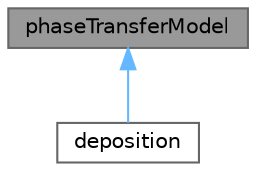 digraph "phaseTransferModel"
{
 // LATEX_PDF_SIZE
  bgcolor="transparent";
  edge [fontname=Helvetica,fontsize=10,labelfontname=Helvetica,labelfontsize=10];
  node [fontname=Helvetica,fontsize=10,shape=box,height=0.2,width=0.4];
  Node1 [id="Node000001",label="phaseTransferModel",height=0.2,width=0.4,color="gray40", fillcolor="grey60", style="filled", fontcolor="black",tooltip=" "];
  Node1 -> Node2 [id="edge1_Node000001_Node000002",dir="back",color="steelblue1",style="solid",tooltip=" "];
  Node2 [id="Node000002",label="deposition",height=0.2,width=0.4,color="gray40", fillcolor="white", style="filled",URL="$classFoam_1_1phaseTransferModels_1_1deposition.html",tooltip="Phase transfer model representing change from a dispersed phase to a film as a result of deposition o..."];
}
